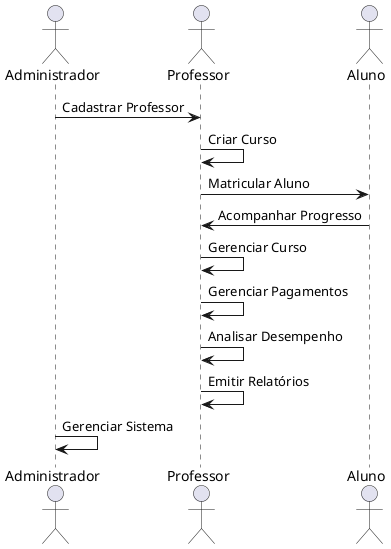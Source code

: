 ### Diagrama de Sequência

Este diagrama de sequência tem como objetivo mostrar a interação entre os atores do sistema, sendo eles: Administrador, Professor e Aluno.

###

@startuml

actor Administrador
actor Professor
actor Aluno

Administrador -> Professor: Cadastrar Professor
Professor -> Professor: Criar Curso
Professor -> Aluno: Matricular Aluno
Aluno -> Professor: Acompanhar Progresso
Professor -> Professor: Gerenciar Curso
Professor -> Professor: Gerenciar Pagamentos
Professor -> Professor: Analisar Desempenho
Professor -> Professor: Emitir Relatórios
Administrador -> Administrador: Gerenciar Sistema

@enduml
